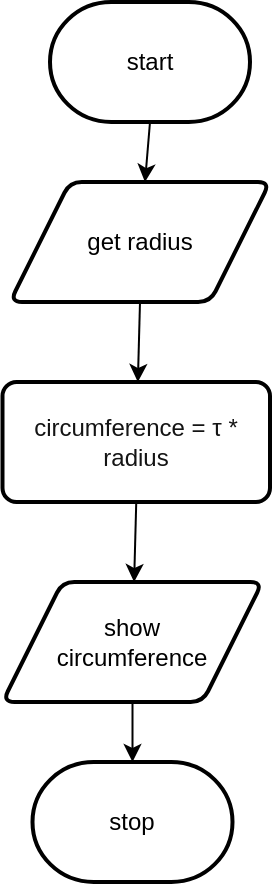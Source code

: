 <mxfile>
    <diagram id="yRMsObs4wSv0wNRg61Ub" name="Page-1">
        <mxGraphModel dx="594" dy="529" grid="1" gridSize="10" guides="1" tooltips="1" connect="1" arrows="1" fold="1" page="1" pageScale="1" pageWidth="827" pageHeight="1169" math="0" shadow="0">
            <root>
                <mxCell id="0"/>
                <mxCell id="1" parent="0"/>
                <mxCell id="7" style="edgeStyle=none;html=1;exitX=0.5;exitY=1;exitDx=0;exitDy=0;exitPerimeter=0;" edge="1" parent="1" source="2" target="3">
                    <mxGeometry relative="1" as="geometry"/>
                </mxCell>
                <mxCell id="2" value="start" style="strokeWidth=2;html=1;shape=mxgraph.flowchart.terminator;whiteSpace=wrap;" vertex="1" parent="1">
                    <mxGeometry x="240" y="80" width="100" height="60" as="geometry"/>
                </mxCell>
                <mxCell id="8" style="edgeStyle=none;html=1;exitX=0.5;exitY=1;exitDx=0;exitDy=0;" edge="1" parent="1" source="3" target="4">
                    <mxGeometry relative="1" as="geometry"/>
                </mxCell>
                <mxCell id="3" value="get radius" style="shape=parallelogram;html=1;strokeWidth=2;perimeter=parallelogramPerimeter;whiteSpace=wrap;rounded=1;arcSize=12;size=0.23;" vertex="1" parent="1">
                    <mxGeometry x="220" y="170" width="130" height="60" as="geometry"/>
                </mxCell>
                <mxCell id="9" style="edgeStyle=none;html=1;exitX=0.5;exitY=1;exitDx=0;exitDy=0;" edge="1" parent="1" source="4" target="5">
                    <mxGeometry relative="1" as="geometry"/>
                </mxCell>
                <mxCell id="4" value="&lt;font color=&quot;#141414&quot;&gt;circumferenc&lt;font&gt;e =&amp;nbsp;&lt;span style=&quot;text-align: left&quot;&gt;τ * radius&lt;/span&gt;&lt;/font&gt;&lt;/font&gt;" style="rounded=1;whiteSpace=wrap;html=1;absoluteArcSize=1;arcSize=14;strokeWidth=2;" vertex="1" parent="1">
                    <mxGeometry x="216.25" y="270" width="133.75" height="60" as="geometry"/>
                </mxCell>
                <mxCell id="10" style="edgeStyle=none;html=1;exitX=0.5;exitY=1;exitDx=0;exitDy=0;" edge="1" parent="1" source="5" target="6">
                    <mxGeometry relative="1" as="geometry"/>
                </mxCell>
                <mxCell id="5" value="show &lt;br&gt;circumference" style="shape=parallelogram;html=1;strokeWidth=2;perimeter=parallelogramPerimeter;whiteSpace=wrap;rounded=1;arcSize=12;size=0.23;" vertex="1" parent="1">
                    <mxGeometry x="216.25" y="370" width="130" height="60" as="geometry"/>
                </mxCell>
                <mxCell id="6" value="stop" style="strokeWidth=2;html=1;shape=mxgraph.flowchart.terminator;whiteSpace=wrap;" vertex="1" parent="1">
                    <mxGeometry x="231.25" y="460" width="100" height="60" as="geometry"/>
                </mxCell>
            </root>
        </mxGraphModel>
    </diagram>
</mxfile>